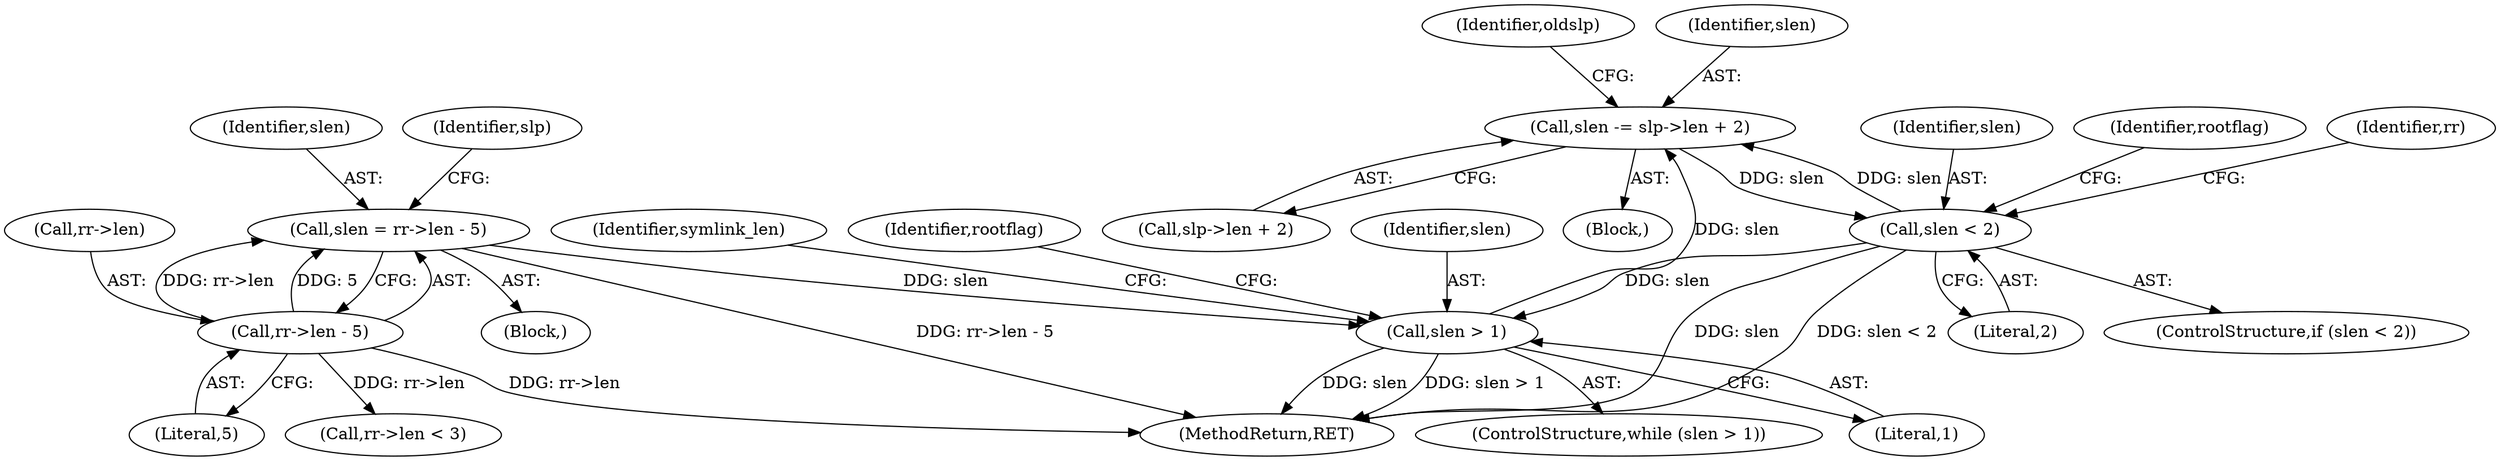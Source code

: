 digraph "0_linux_410dd3cf4c9b36f27ed4542ee18b1af5e68645a4_2@pointer" {
"1000667" [label="(Call,slen -= slp->len + 2)"];
"1000617" [label="(Call,slen > 1)"];
"1000594" [label="(Call,slen = rr->len - 5)"];
"1000596" [label="(Call,rr->len - 5)"];
"1000691" [label="(Call,slen < 2)"];
"1000667" [label="(Call,slen -= slp->len + 2)"];
"1000590" [label="(Block,)"];
"1001007" [label="(MethodReturn,RET)"];
"1000616" [label="(ControlStructure,while (slen > 1))"];
"1000738" [label="(Identifier,symlink_len)"];
"1000600" [label="(Literal,5)"];
"1000622" [label="(Identifier,rootflag)"];
"1000192" [label="(Call,rr->len < 3)"];
"1000619" [label="(Literal,1)"];
"1000594" [label="(Call,slen = rr->len - 5)"];
"1000675" [label="(Identifier,oldslp)"];
"1000667" [label="(Call,slen -= slp->len + 2)"];
"1000692" [label="(Identifier,slen)"];
"1000618" [label="(Identifier,slen)"];
"1000602" [label="(Identifier,slp)"];
"1000669" [label="(Call,slp->len + 2)"];
"1000724" [label="(Identifier,rootflag)"];
"1000702" [label="(Identifier,rr)"];
"1000693" [label="(Literal,2)"];
"1000617" [label="(Call,slen > 1)"];
"1000690" [label="(ControlStructure,if (slen < 2))"];
"1000691" [label="(Call,slen < 2)"];
"1000596" [label="(Call,rr->len - 5)"];
"1000595" [label="(Identifier,slen)"];
"1000668" [label="(Identifier,slen)"];
"1000597" [label="(Call,rr->len)"];
"1000620" [label="(Block,)"];
"1000667" -> "1000620"  [label="AST: "];
"1000667" -> "1000669"  [label="CFG: "];
"1000668" -> "1000667"  [label="AST: "];
"1000669" -> "1000667"  [label="AST: "];
"1000675" -> "1000667"  [label="CFG: "];
"1000617" -> "1000667"  [label="DDG: slen"];
"1000691" -> "1000667"  [label="DDG: slen"];
"1000667" -> "1000691"  [label="DDG: slen"];
"1000617" -> "1000616"  [label="AST: "];
"1000617" -> "1000619"  [label="CFG: "];
"1000618" -> "1000617"  [label="AST: "];
"1000619" -> "1000617"  [label="AST: "];
"1000622" -> "1000617"  [label="CFG: "];
"1000738" -> "1000617"  [label="CFG: "];
"1000617" -> "1001007"  [label="DDG: slen"];
"1000617" -> "1001007"  [label="DDG: slen > 1"];
"1000594" -> "1000617"  [label="DDG: slen"];
"1000691" -> "1000617"  [label="DDG: slen"];
"1000594" -> "1000590"  [label="AST: "];
"1000594" -> "1000596"  [label="CFG: "];
"1000595" -> "1000594"  [label="AST: "];
"1000596" -> "1000594"  [label="AST: "];
"1000602" -> "1000594"  [label="CFG: "];
"1000594" -> "1001007"  [label="DDG: rr->len - 5"];
"1000596" -> "1000594"  [label="DDG: rr->len"];
"1000596" -> "1000594"  [label="DDG: 5"];
"1000596" -> "1000600"  [label="CFG: "];
"1000597" -> "1000596"  [label="AST: "];
"1000600" -> "1000596"  [label="AST: "];
"1000596" -> "1001007"  [label="DDG: rr->len"];
"1000596" -> "1000192"  [label="DDG: rr->len"];
"1000691" -> "1000690"  [label="AST: "];
"1000691" -> "1000693"  [label="CFG: "];
"1000692" -> "1000691"  [label="AST: "];
"1000693" -> "1000691"  [label="AST: "];
"1000702" -> "1000691"  [label="CFG: "];
"1000724" -> "1000691"  [label="CFG: "];
"1000691" -> "1001007"  [label="DDG: slen"];
"1000691" -> "1001007"  [label="DDG: slen < 2"];
}

